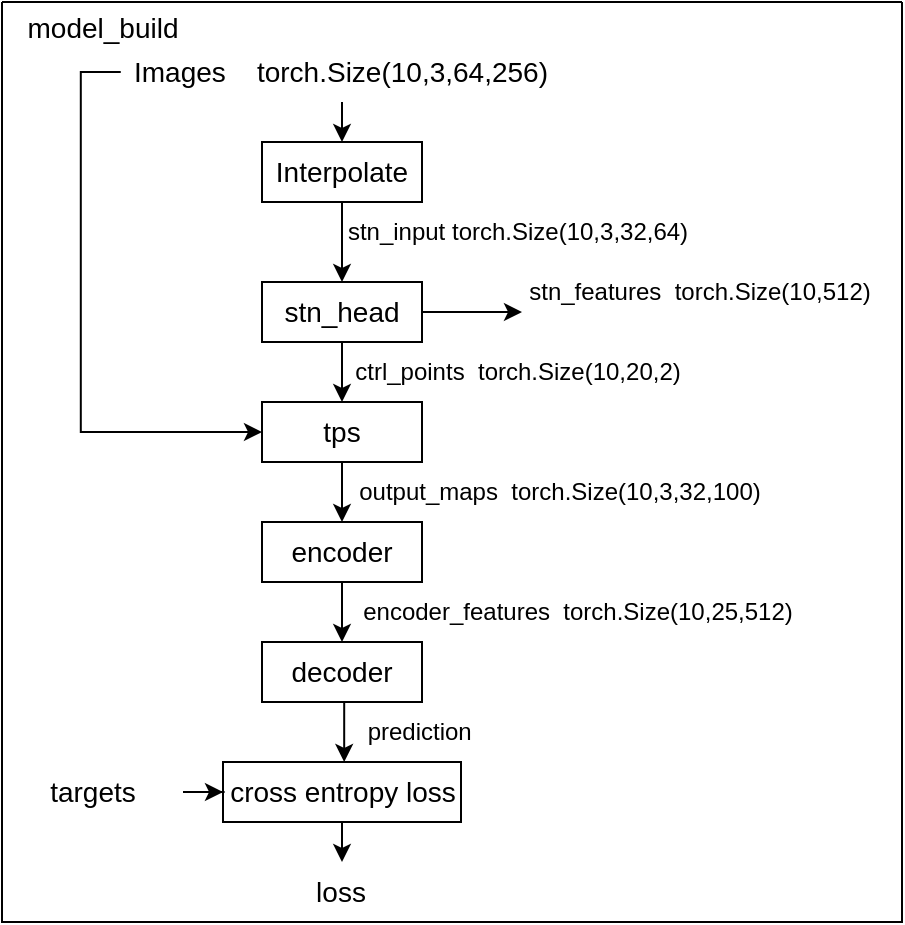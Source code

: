 <mxfile version="21.2.7" type="github">
  <diagram name="第 1 页" id="dj5HzoC9bZBd4u9M4U-k">
    <mxGraphModel dx="1028" dy="478" grid="1" gridSize="10" guides="1" tooltips="1" connect="1" arrows="1" fold="1" page="1" pageScale="1" pageWidth="827" pageHeight="1169" math="0" shadow="0">
      <root>
        <mxCell id="0" />
        <mxCell id="1" parent="0" />
        <mxCell id="WgKzJh-PcXSzkvt-87g--2" style="edgeStyle=orthogonalEdgeStyle;rounded=0;orthogonalLoop=1;jettySize=auto;html=1;exitX=0.5;exitY=1;exitDx=0;exitDy=0;entryX=0.5;entryY=0;entryDx=0;entryDy=0;" edge="1" parent="1" source="WgKzJh-PcXSzkvt-87g--1" target="WgKzJh-PcXSzkvt-87g--3">
          <mxGeometry relative="1" as="geometry">
            <mxPoint x="340" y="130" as="targetPoint" />
          </mxGeometry>
        </mxCell>
        <mxCell id="WgKzJh-PcXSzkvt-87g--12" style="edgeStyle=orthogonalEdgeStyle;rounded=0;orthogonalLoop=1;jettySize=auto;html=1;exitX=0;exitY=0.5;exitDx=0;exitDy=0;entryX=0;entryY=0.5;entryDx=0;entryDy=0;" edge="1" parent="1" source="WgKzJh-PcXSzkvt-87g--1" target="WgKzJh-PcXSzkvt-87g--11">
          <mxGeometry relative="1" as="geometry" />
        </mxCell>
        <mxCell id="WgKzJh-PcXSzkvt-87g--1" value="&lt;font style=&quot;font-size: 14px;&quot;&gt;Images&amp;nbsp; &amp;nbsp; torch.Size(10,3,64,256)&lt;/font&gt;" style="text;html=1;strokeColor=none;fillColor=none;align=center;verticalAlign=middle;whiteSpace=wrap;rounded=0;" vertex="1" parent="1">
          <mxGeometry x="229.38" y="80" width="221.25" height="30" as="geometry" />
        </mxCell>
        <mxCell id="WgKzJh-PcXSzkvt-87g--7" value="" style="edgeStyle=orthogonalEdgeStyle;rounded=0;orthogonalLoop=1;jettySize=auto;html=1;" edge="1" parent="1" source="WgKzJh-PcXSzkvt-87g--3" target="WgKzJh-PcXSzkvt-87g--6">
          <mxGeometry relative="1" as="geometry" />
        </mxCell>
        <mxCell id="WgKzJh-PcXSzkvt-87g--3" value="&lt;font style=&quot;font-size: 14px;&quot;&gt;Interpolate&lt;/font&gt;" style="rounded=0;whiteSpace=wrap;html=1;" vertex="1" parent="1">
          <mxGeometry x="300" y="130" width="80" height="30" as="geometry" />
        </mxCell>
        <mxCell id="WgKzJh-PcXSzkvt-87g--10" value="" style="edgeStyle=orthogonalEdgeStyle;rounded=0;orthogonalLoop=1;jettySize=auto;html=1;" edge="1" parent="1" source="WgKzJh-PcXSzkvt-87g--6">
          <mxGeometry relative="1" as="geometry">
            <mxPoint x="430" y="215" as="targetPoint" />
          </mxGeometry>
        </mxCell>
        <mxCell id="WgKzJh-PcXSzkvt-87g--26" style="edgeStyle=orthogonalEdgeStyle;rounded=0;orthogonalLoop=1;jettySize=auto;html=1;exitX=0.5;exitY=1;exitDx=0;exitDy=0;entryX=0.5;entryY=0;entryDx=0;entryDy=0;" edge="1" parent="1" source="WgKzJh-PcXSzkvt-87g--6" target="WgKzJh-PcXSzkvt-87g--11">
          <mxGeometry relative="1" as="geometry" />
        </mxCell>
        <mxCell id="WgKzJh-PcXSzkvt-87g--6" value="&lt;font style=&quot;font-size: 14px;&quot;&gt;stn_head&lt;/font&gt;" style="whiteSpace=wrap;html=1;rounded=0;" vertex="1" parent="1">
          <mxGeometry x="300" y="200" width="80" height="30" as="geometry" />
        </mxCell>
        <mxCell id="WgKzJh-PcXSzkvt-87g--8" value="&lt;font style=&quot;font-size: 12px;&quot;&gt;&lt;font style=&quot;&quot;&gt;stn_input&amp;nbsp;&lt;/font&gt;torch.Size(10,3,32,64)&lt;/font&gt;" style="text;html=1;strokeColor=none;fillColor=none;align=center;verticalAlign=middle;whiteSpace=wrap;rounded=0;" vertex="1" parent="1">
          <mxGeometry x="340" y="160" width="176" height="30" as="geometry" />
        </mxCell>
        <mxCell id="WgKzJh-PcXSzkvt-87g--22" style="edgeStyle=orthogonalEdgeStyle;rounded=0;orthogonalLoop=1;jettySize=auto;html=1;exitX=0.5;exitY=1;exitDx=0;exitDy=0;entryX=0.5;entryY=0;entryDx=0;entryDy=0;" edge="1" parent="1" source="WgKzJh-PcXSzkvt-87g--11" target="WgKzJh-PcXSzkvt-87g--21">
          <mxGeometry relative="1" as="geometry" />
        </mxCell>
        <mxCell id="WgKzJh-PcXSzkvt-87g--11" value="&lt;font style=&quot;font-size: 14px;&quot;&gt;tps&lt;/font&gt;" style="whiteSpace=wrap;html=1;rounded=0;" vertex="1" parent="1">
          <mxGeometry x="300" y="260" width="80" height="30" as="geometry" />
        </mxCell>
        <mxCell id="WgKzJh-PcXSzkvt-87g--14" value="ctrl_points&amp;nbsp; torch.Size(10,20,2)" style="text;html=1;strokeColor=none;fillColor=none;align=center;verticalAlign=middle;whiteSpace=wrap;rounded=0;" vertex="1" parent="1">
          <mxGeometry x="324.25" y="230" width="207.5" height="30" as="geometry" />
        </mxCell>
        <mxCell id="WgKzJh-PcXSzkvt-87g--25" style="edgeStyle=orthogonalEdgeStyle;rounded=0;orthogonalLoop=1;jettySize=auto;html=1;exitX=0.5;exitY=1;exitDx=0;exitDy=0;entryX=0.5;entryY=0;entryDx=0;entryDy=0;" edge="1" parent="1" source="WgKzJh-PcXSzkvt-87g--21" target="WgKzJh-PcXSzkvt-87g--24">
          <mxGeometry relative="1" as="geometry" />
        </mxCell>
        <mxCell id="WgKzJh-PcXSzkvt-87g--21" value="&lt;font style=&quot;font-size: 14px;&quot;&gt;encoder&lt;/font&gt;" style="whiteSpace=wrap;html=1;rounded=0;" vertex="1" parent="1">
          <mxGeometry x="300" y="320" width="80" height="30" as="geometry" />
        </mxCell>
        <mxCell id="WgKzJh-PcXSzkvt-87g--23" value="output_maps&amp;nbsp; torch.Size(10,3,32,100)" style="text;html=1;strokeColor=none;fillColor=none;align=center;verticalAlign=middle;whiteSpace=wrap;rounded=0;" vertex="1" parent="1">
          <mxGeometry x="311" y="290" width="276" height="30" as="geometry" />
        </mxCell>
        <mxCell id="WgKzJh-PcXSzkvt-87g--28" style="edgeStyle=orthogonalEdgeStyle;rounded=0;orthogonalLoop=1;jettySize=auto;html=1;exitX=0.5;exitY=1;exitDx=0;exitDy=0;" edge="1" parent="1" source="WgKzJh-PcXSzkvt-87g--24">
          <mxGeometry relative="1" as="geometry">
            <mxPoint x="341.095" y="440" as="targetPoint" />
          </mxGeometry>
        </mxCell>
        <mxCell id="WgKzJh-PcXSzkvt-87g--24" value="&lt;font style=&quot;font-size: 14px;&quot;&gt;decoder&lt;/font&gt;" style="whiteSpace=wrap;html=1;rounded=0;" vertex="1" parent="1">
          <mxGeometry x="300" y="380" width="80" height="30" as="geometry" />
        </mxCell>
        <mxCell id="WgKzJh-PcXSzkvt-87g--27" value="encoder_features&amp;nbsp; torch.Size(10,25,512)" style="text;html=1;strokeColor=none;fillColor=none;align=center;verticalAlign=middle;whiteSpace=wrap;rounded=0;" vertex="1" parent="1">
          <mxGeometry x="320" y="350" width="276" height="30" as="geometry" />
        </mxCell>
        <mxCell id="WgKzJh-PcXSzkvt-87g--29" value="&lt;font style=&quot;font-size: 12px;&quot;&gt;prediction&amp;nbsp; &amp;nbsp;&amp;nbsp;&lt;/font&gt;" style="text;html=1;strokeColor=none;fillColor=none;align=center;verticalAlign=middle;whiteSpace=wrap;rounded=0;" vertex="1" parent="1">
          <mxGeometry x="340" y="410" width="91.25" height="30" as="geometry" />
        </mxCell>
        <mxCell id="WgKzJh-PcXSzkvt-87g--34" value="" style="edgeStyle=orthogonalEdgeStyle;rounded=0;orthogonalLoop=1;jettySize=auto;html=1;" edge="1" parent="1" source="WgKzJh-PcXSzkvt-87g--30" target="WgKzJh-PcXSzkvt-87g--33">
          <mxGeometry relative="1" as="geometry" />
        </mxCell>
        <mxCell id="WgKzJh-PcXSzkvt-87g--30" value="&lt;font style=&quot;font-size: 14px;&quot;&gt;cross entropy loss&lt;/font&gt;" style="whiteSpace=wrap;html=1;rounded=0;" vertex="1" parent="1">
          <mxGeometry x="280.5" y="440" width="119" height="30" as="geometry" />
        </mxCell>
        <mxCell id="WgKzJh-PcXSzkvt-87g--32" value="" style="edgeStyle=orthogonalEdgeStyle;rounded=0;orthogonalLoop=1;jettySize=auto;html=1;" edge="1" parent="1" source="WgKzJh-PcXSzkvt-87g--31" target="WgKzJh-PcXSzkvt-87g--30">
          <mxGeometry relative="1" as="geometry" />
        </mxCell>
        <mxCell id="WgKzJh-PcXSzkvt-87g--31" value="&lt;font style=&quot;font-size: 14px;&quot;&gt;targets&lt;/font&gt;" style="text;html=1;strokeColor=none;fillColor=none;align=center;verticalAlign=middle;whiteSpace=wrap;rounded=0;" vertex="1" parent="1">
          <mxGeometry x="170" y="440" width="91.25" height="30" as="geometry" />
        </mxCell>
        <mxCell id="WgKzJh-PcXSzkvt-87g--33" value="&lt;font style=&quot;font-size: 14px;&quot;&gt;loss&lt;/font&gt;" style="text;html=1;strokeColor=none;fillColor=none;align=center;verticalAlign=middle;whiteSpace=wrap;rounded=0;" vertex="1" parent="1">
          <mxGeometry x="294.37" y="490" width="91.25" height="30" as="geometry" />
        </mxCell>
        <mxCell id="WgKzJh-PcXSzkvt-87g--35" value="" style="swimlane;startSize=0;" vertex="1" parent="1">
          <mxGeometry x="170" y="60" width="450" height="460" as="geometry" />
        </mxCell>
        <mxCell id="WgKzJh-PcXSzkvt-87g--36" value="stn_features&amp;nbsp; torch.Size(10,512)" style="text;html=1;strokeColor=none;fillColor=none;align=center;verticalAlign=middle;whiteSpace=wrap;rounded=0;" vertex="1" parent="WgKzJh-PcXSzkvt-87g--35">
          <mxGeometry x="261.25" y="130" width="176" height="30" as="geometry" />
        </mxCell>
        <mxCell id="WgKzJh-PcXSzkvt-87g--37" value="&lt;font style=&quot;font-size: 14px;&quot;&gt;model_build&lt;/font&gt;" style="text;html=1;strokeColor=none;fillColor=none;align=center;verticalAlign=middle;whiteSpace=wrap;rounded=0;" vertex="1" parent="WgKzJh-PcXSzkvt-87g--35">
          <mxGeometry width="100.62" height="25" as="geometry" />
        </mxCell>
      </root>
    </mxGraphModel>
  </diagram>
</mxfile>
